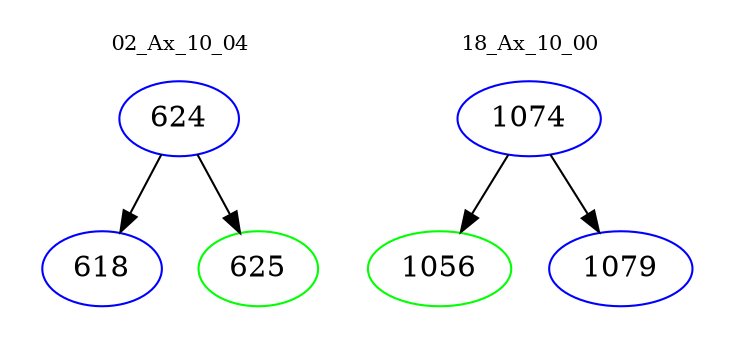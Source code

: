 digraph{
subgraph cluster_0 {
color = white
label = "02_Ax_10_04";
fontsize=10;
T0_624 [label="624", color="blue"]
T0_624 -> T0_618 [color="black"]
T0_618 [label="618", color="blue"]
T0_624 -> T0_625 [color="black"]
T0_625 [label="625", color="green"]
}
subgraph cluster_1 {
color = white
label = "18_Ax_10_00";
fontsize=10;
T1_1074 [label="1074", color="blue"]
T1_1074 -> T1_1056 [color="black"]
T1_1056 [label="1056", color="green"]
T1_1074 -> T1_1079 [color="black"]
T1_1079 [label="1079", color="blue"]
}
}
